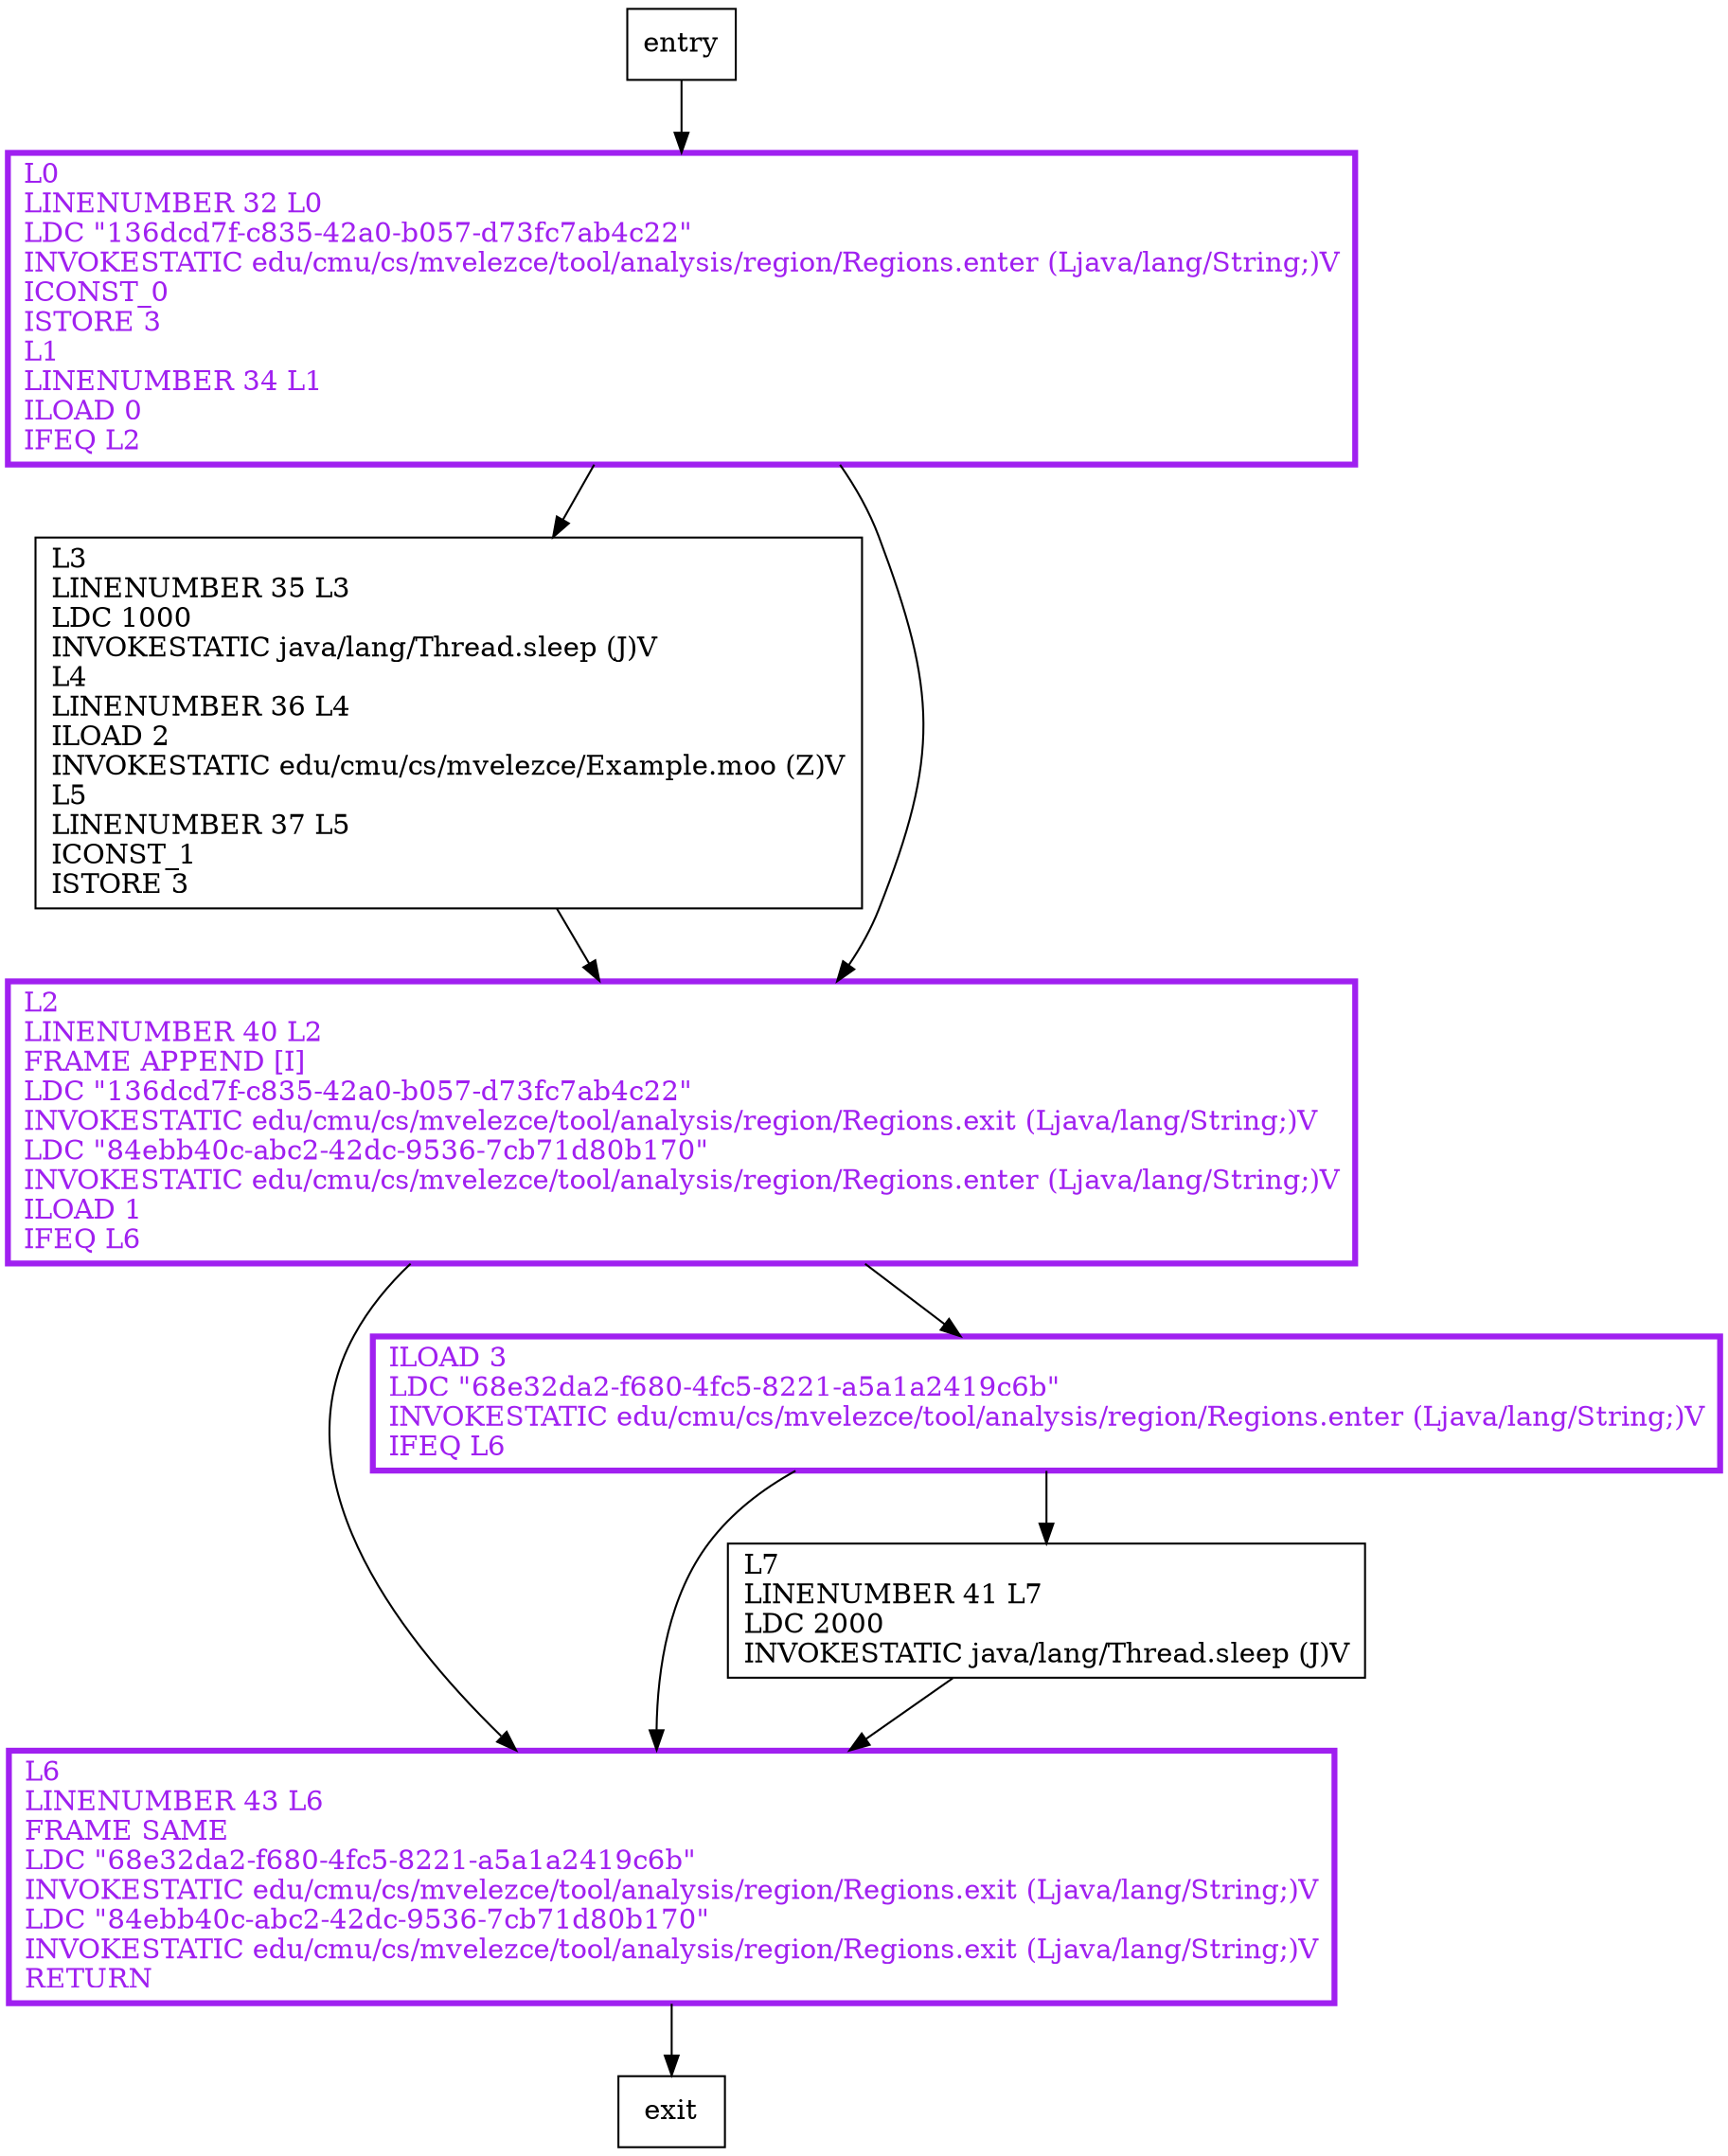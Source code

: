 digraph foo {
node [shape=record];
22179697 [label="L6\lLINENUMBER 43 L6\lFRAME SAME\lLDC \"68e32da2-f680-4fc5-8221-a5a1a2419c6b\"\lINVOKESTATIC edu/cmu/cs/mvelezce/tool/analysis/region/Regions.exit (Ljava/lang/String;)V\lLDC \"84ebb40c-abc2-42dc-9536-7cb71d80b170\"\lINVOKESTATIC edu/cmu/cs/mvelezce/tool/analysis/region/Regions.exit (Ljava/lang/String;)V\lRETURN\l"];
162214155 [label="L7\lLINENUMBER 41 L7\lLDC 2000\lINVOKESTATIC java/lang/Thread.sleep (J)V\l"];
1980008362 [label="L3\lLINENUMBER 35 L3\lLDC 1000\lINVOKESTATIC java/lang/Thread.sleep (J)V\lL4\lLINENUMBER 36 L4\lILOAD 2\lINVOKESTATIC edu/cmu/cs/mvelezce/Example.moo (Z)V\lL5\lLINENUMBER 37 L5\lICONST_1\lISTORE 3\l"];
164183318 [label="L2\lLINENUMBER 40 L2\lFRAME APPEND [I]\lLDC \"136dcd7f-c835-42a0-b057-d73fc7ab4c22\"\lINVOKESTATIC edu/cmu/cs/mvelezce/tool/analysis/region/Regions.exit (Ljava/lang/String;)V\lLDC \"84ebb40c-abc2-42dc-9536-7cb71d80b170\"\lINVOKESTATIC edu/cmu/cs/mvelezce/tool/analysis/region/Regions.enter (Ljava/lang/String;)V\lILOAD 1\lIFEQ L6\l"];
1238013097 [label="ILOAD 3\lLDC \"68e32da2-f680-4fc5-8221-a5a1a2419c6b\"\lINVOKESTATIC edu/cmu/cs/mvelezce/tool/analysis/region/Regions.enter (Ljava/lang/String;)V\lIFEQ L6\l"];
1070523353 [label="L0\lLINENUMBER 32 L0\lLDC \"136dcd7f-c835-42a0-b057-d73fc7ab4c22\"\lINVOKESTATIC edu/cmu/cs/mvelezce/tool/analysis/region/Regions.enter (Ljava/lang/String;)V\lICONST_0\lISTORE 3\lL1\lLINENUMBER 34 L1\lILOAD 0\lIFEQ L2\l"];
entry;
exit;
22179697 -> exit;
entry -> 1070523353;
162214155 -> 22179697;
1980008362 -> 164183318;
164183318 -> 22179697;
164183318 -> 1238013097;
1238013097 -> 22179697;
1238013097 -> 162214155;
1070523353 -> 1980008362;
1070523353 -> 164183318;
22179697[fontcolor="purple", penwidth=3, color="purple"];
164183318[fontcolor="purple", penwidth=3, color="purple"];
1238013097[fontcolor="purple", penwidth=3, color="purple"];
1070523353[fontcolor="purple", penwidth=3, color="purple"];
}
